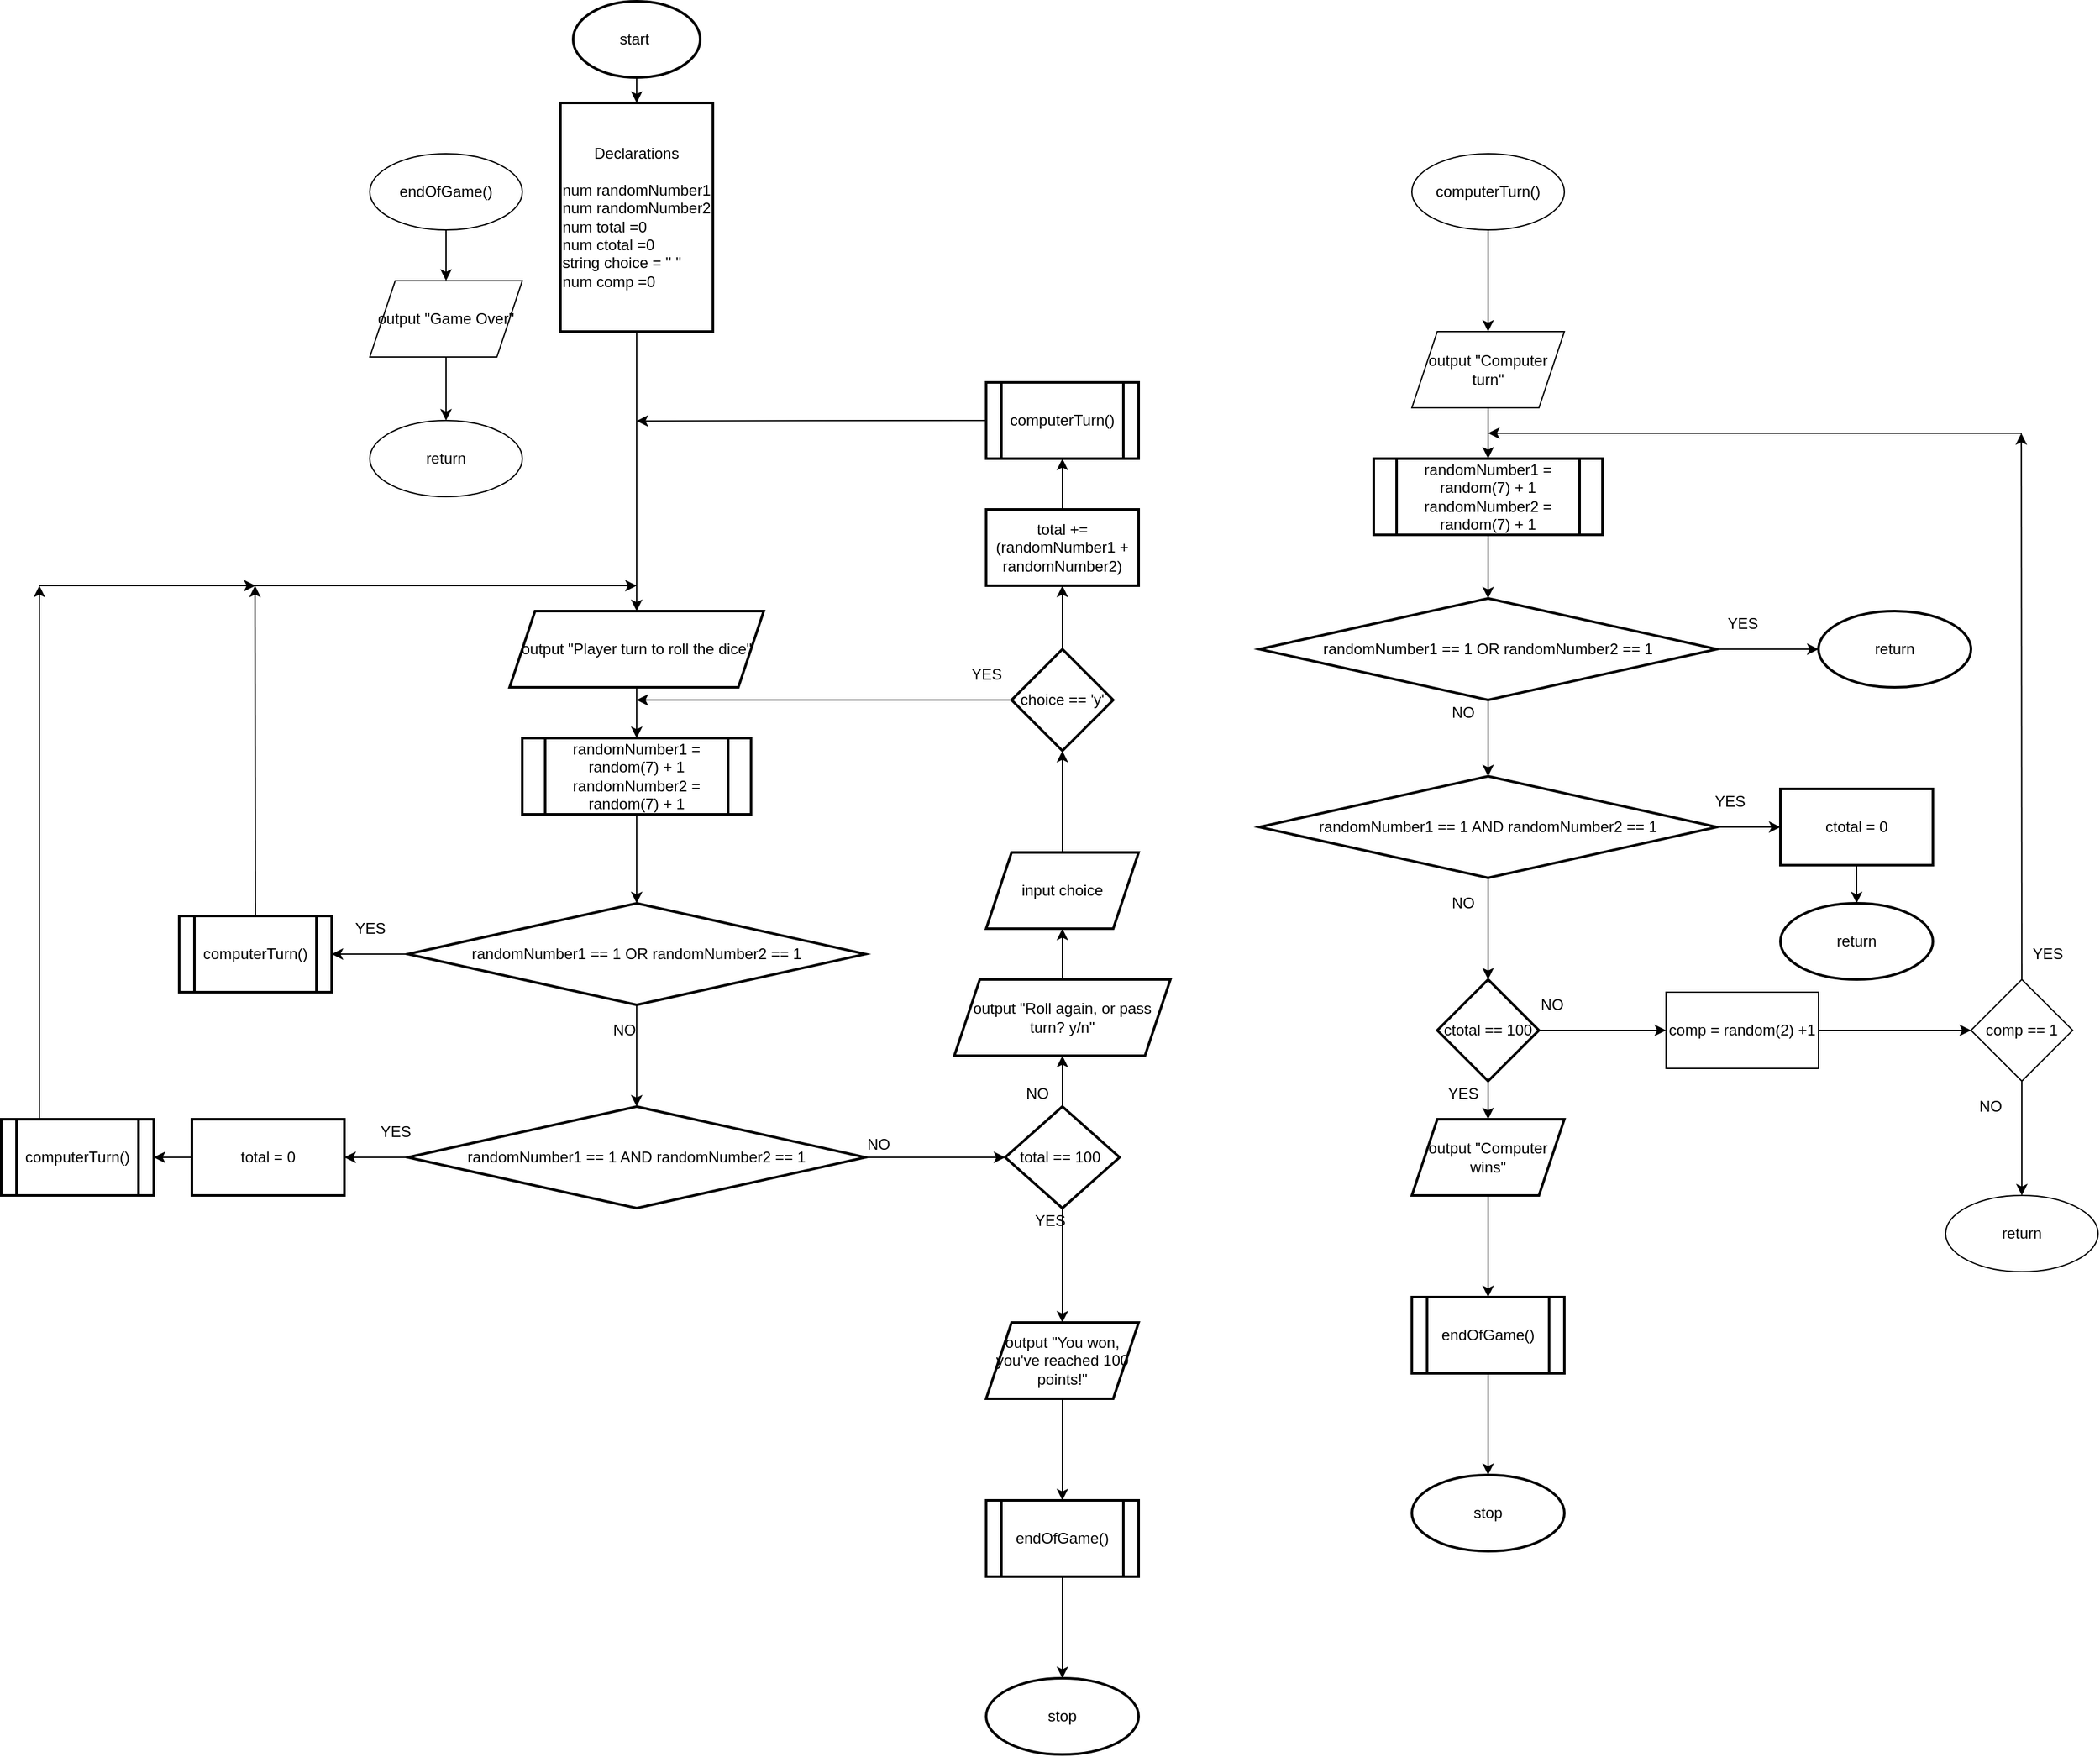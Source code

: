 <mxfile>
    <diagram id="3d-ELKWu3_N5qZV00DHY" name="Page-1">
        <mxGraphModel dx="2319" dy="2107" grid="1" gridSize="10" guides="1" tooltips="1" connect="1" arrows="1" fold="1" page="1" pageScale="1" pageWidth="850" pageHeight="1100" math="0" shadow="0">
            <root>
                <mxCell id="0"/>
                <mxCell id="1" parent="0"/>
                <mxCell id="2" value="" style="edgeStyle=none;html=1;" edge="1" parent="1" source="3" target="4">
                    <mxGeometry relative="1" as="geometry"/>
                </mxCell>
                <mxCell id="3" value="start&amp;nbsp;" style="strokeWidth=2;html=1;shape=mxgraph.flowchart.start_1;whiteSpace=wrap;" vertex="1" parent="1">
                    <mxGeometry x="340" y="-100" width="100" height="60" as="geometry"/>
                </mxCell>
                <mxCell id="4" value="Declarations&lt;br&gt;&lt;br&gt;num randomNumber1&lt;br&gt;num randomNumber2&lt;br&gt;&lt;div style=&quot;text-align: left&quot;&gt;num total =0&lt;/div&gt;&lt;div style=&quot;text-align: left&quot;&gt;num ctotal =0&lt;/div&gt;&lt;div style=&quot;text-align: left&quot;&gt;string choice = '' ''&lt;/div&gt;&lt;div style=&quot;text-align: left&quot;&gt;num comp =0&lt;/div&gt;" style="whiteSpace=wrap;html=1;strokeWidth=2;" vertex="1" parent="1">
                    <mxGeometry x="330" y="-20" width="120" height="180" as="geometry"/>
                </mxCell>
                <mxCell id="5" value="" style="edgeStyle=none;html=1;exitX=0.5;exitY=1;exitDx=0;exitDy=0;" edge="1" parent="1" target="7" source="4">
                    <mxGeometry relative="1" as="geometry">
                        <mxPoint x="390" y="340" as="sourcePoint"/>
                    </mxGeometry>
                </mxCell>
                <mxCell id="6" value="" style="edgeStyle=none;html=1;" edge="1" parent="1" source="7">
                    <mxGeometry relative="1" as="geometry">
                        <mxPoint x="390" y="480" as="targetPoint"/>
                    </mxGeometry>
                </mxCell>
                <mxCell id="7" value="output &quot;Player turn to roll the dice&quot;" style="shape=parallelogram;perimeter=parallelogramPerimeter;whiteSpace=wrap;html=1;fixedSize=1;strokeWidth=2;" vertex="1" parent="1">
                    <mxGeometry x="290" y="380" width="200" height="60" as="geometry"/>
                </mxCell>
                <mxCell id="37" value="" style="edgeStyle=none;html=1;" edge="1" parent="1" source="11" target="36">
                    <mxGeometry relative="1" as="geometry"/>
                </mxCell>
                <mxCell id="11" value="randomNumber1 = random(7) + 1&lt;br&gt;randomNumber2 = random(7) + 1" style="shape=process;whiteSpace=wrap;html=1;backgroundOutline=1;strokeWidth=2;" vertex="1" parent="1">
                    <mxGeometry x="300" y="480" width="180" height="60" as="geometry"/>
                </mxCell>
                <mxCell id="40" value="" style="edgeStyle=none;html=1;" edge="1" parent="1" source="36" target="39">
                    <mxGeometry relative="1" as="geometry"/>
                </mxCell>
                <mxCell id="45" value="" style="edgeStyle=none;html=1;" edge="1" parent="1" source="36" target="44">
                    <mxGeometry relative="1" as="geometry"/>
                </mxCell>
                <mxCell id="36" value="randomNumber1 == 1 OR randomNumber2 == 1" style="rhombus;whiteSpace=wrap;html=1;strokeWidth=2;" vertex="1" parent="1">
                    <mxGeometry x="210" y="610" width="360" height="80" as="geometry"/>
                </mxCell>
                <mxCell id="83" value="" style="edgeStyle=none;html=1;" edge="1" parent="1" source="38" target="82">
                    <mxGeometry relative="1" as="geometry"/>
                </mxCell>
                <mxCell id="38" value="computerTurn()" style="ellipse;whiteSpace=wrap;html=1;" vertex="1" parent="1">
                    <mxGeometry x="1000" y="20" width="120" height="60" as="geometry"/>
                </mxCell>
                <mxCell id="41" style="edgeStyle=none;html=1;exitX=0.5;exitY=0;exitDx=0;exitDy=0;" edge="1" parent="1" source="39">
                    <mxGeometry relative="1" as="geometry">
                        <mxPoint x="89.667" y="360" as="targetPoint"/>
                    </mxGeometry>
                </mxCell>
                <mxCell id="39" value="computerTurn()" style="shape=process;whiteSpace=wrap;html=1;backgroundOutline=1;strokeWidth=2;" vertex="1" parent="1">
                    <mxGeometry x="30" y="620" width="120" height="60" as="geometry"/>
                </mxCell>
                <mxCell id="42" value="" style="endArrow=classic;html=1;" edge="1" parent="1">
                    <mxGeometry width="50" height="50" relative="1" as="geometry">
                        <mxPoint x="90" y="360" as="sourcePoint"/>
                        <mxPoint x="390" y="360" as="targetPoint"/>
                    </mxGeometry>
                </mxCell>
                <mxCell id="43" value="YES" style="text;html=1;align=center;verticalAlign=middle;resizable=0;points=[];autosize=1;strokeColor=none;fillColor=none;" vertex="1" parent="1">
                    <mxGeometry x="160" y="620" width="40" height="20" as="geometry"/>
                </mxCell>
                <mxCell id="59" value="" style="edgeStyle=none;html=1;" edge="1" parent="1" source="44" target="58">
                    <mxGeometry relative="1" as="geometry"/>
                </mxCell>
                <mxCell id="93" value="" style="edgeStyle=none;html=1;" edge="1" parent="1" source="44" target="92">
                    <mxGeometry relative="1" as="geometry"/>
                </mxCell>
                <mxCell id="44" value="randomNumber1 == 1 AND randomNumber2 == 1" style="rhombus;whiteSpace=wrap;html=1;strokeWidth=2;" vertex="1" parent="1">
                    <mxGeometry x="210" y="770" width="360" height="80" as="geometry"/>
                </mxCell>
                <mxCell id="48" value="" style="edgeStyle=none;html=1;exitX=0.25;exitY=0;exitDx=0;exitDy=0;" edge="1" parent="1" source="46">
                    <mxGeometry relative="1" as="geometry">
                        <mxPoint x="-80" y="360" as="targetPoint"/>
                    </mxGeometry>
                </mxCell>
                <mxCell id="46" value="computerTurn()" style="shape=process;whiteSpace=wrap;html=1;backgroundOutline=1;strokeWidth=2;" vertex="1" parent="1">
                    <mxGeometry x="-110" y="780" width="120" height="60" as="geometry"/>
                </mxCell>
                <mxCell id="49" value="" style="endArrow=classic;html=1;" edge="1" parent="1">
                    <mxGeometry width="50" height="50" relative="1" as="geometry">
                        <mxPoint x="-80" y="360" as="sourcePoint"/>
                        <mxPoint x="90" y="360" as="targetPoint"/>
                    </mxGeometry>
                </mxCell>
                <mxCell id="50" value="YES" style="text;html=1;align=center;verticalAlign=middle;resizable=0;points=[];autosize=1;strokeColor=none;fillColor=none;" vertex="1" parent="1">
                    <mxGeometry x="180" y="780" width="40" height="20" as="geometry"/>
                </mxCell>
                <mxCell id="51" value="NO" style="text;html=1;align=center;verticalAlign=middle;resizable=0;points=[];autosize=1;strokeColor=none;fillColor=none;" vertex="1" parent="1">
                    <mxGeometry x="365" y="700" width="30" height="20" as="geometry"/>
                </mxCell>
                <mxCell id="55" value="" style="edgeStyle=none;html=1;" edge="1" parent="1" source="52" target="54">
                    <mxGeometry relative="1" as="geometry"/>
                </mxCell>
                <mxCell id="52" value="output &quot;Roll again, or pass turn? y/n&quot;" style="shape=parallelogram;perimeter=parallelogramPerimeter;whiteSpace=wrap;html=1;fixedSize=1;strokeWidth=2;" vertex="1" parent="1">
                    <mxGeometry x="640" y="670" width="170" height="60" as="geometry"/>
                </mxCell>
                <mxCell id="57" value="" style="edgeStyle=none;html=1;" edge="1" parent="1" source="54" target="56">
                    <mxGeometry relative="1" as="geometry"/>
                </mxCell>
                <mxCell id="54" value="input choice" style="shape=parallelogram;perimeter=parallelogramPerimeter;whiteSpace=wrap;html=1;fixedSize=1;strokeWidth=2;" vertex="1" parent="1">
                    <mxGeometry x="665" y="570" width="120" height="60" as="geometry"/>
                </mxCell>
                <mxCell id="65" style="edgeStyle=none;html=1;exitX=0;exitY=0.5;exitDx=0;exitDy=0;" edge="1" parent="1" source="56">
                    <mxGeometry relative="1" as="geometry">
                        <mxPoint x="390" y="450" as="targetPoint"/>
                    </mxGeometry>
                </mxCell>
                <mxCell id="78" value="" style="edgeStyle=none;html=1;" edge="1" parent="1" source="56" target="77">
                    <mxGeometry relative="1" as="geometry"/>
                </mxCell>
                <mxCell id="56" value="choice == 'y'" style="rhombus;whiteSpace=wrap;html=1;strokeWidth=2;" vertex="1" parent="1">
                    <mxGeometry x="685" y="410" width="80" height="80" as="geometry"/>
                </mxCell>
                <mxCell id="67" value="" style="edgeStyle=none;html=1;" edge="1" parent="1" source="58" target="52">
                    <mxGeometry relative="1" as="geometry"/>
                </mxCell>
                <mxCell id="70" value="" style="edgeStyle=none;html=1;" edge="1" parent="1" source="58" target="69">
                    <mxGeometry relative="1" as="geometry"/>
                </mxCell>
                <mxCell id="58" value="total == 100&amp;nbsp;" style="rhombus;whiteSpace=wrap;html=1;strokeWidth=2;" vertex="1" parent="1">
                    <mxGeometry x="680" y="770" width="90" height="80" as="geometry"/>
                </mxCell>
                <mxCell id="62" value="" style="edgeStyle=none;html=1;" edge="1" parent="1" source="60" target="61">
                    <mxGeometry relative="1" as="geometry"/>
                </mxCell>
                <mxCell id="60" value="endOfGame()" style="ellipse;whiteSpace=wrap;html=1;" vertex="1" parent="1">
                    <mxGeometry x="180" y="20" width="120" height="60" as="geometry"/>
                </mxCell>
                <mxCell id="64" value="" style="edgeStyle=none;html=1;" edge="1" parent="1" source="61" target="63">
                    <mxGeometry relative="1" as="geometry"/>
                </mxCell>
                <mxCell id="61" value="output &quot;Game Over&quot;" style="shape=parallelogram;perimeter=parallelogramPerimeter;whiteSpace=wrap;html=1;fixedSize=1;" vertex="1" parent="1">
                    <mxGeometry x="180" y="120" width="120" height="60" as="geometry"/>
                </mxCell>
                <mxCell id="63" value="return" style="ellipse;whiteSpace=wrap;html=1;" vertex="1" parent="1">
                    <mxGeometry x="180" y="230" width="120" height="60" as="geometry"/>
                </mxCell>
                <mxCell id="66" value="NO" style="text;html=1;align=center;verticalAlign=middle;resizable=0;points=[];autosize=1;strokeColor=none;fillColor=none;" vertex="1" parent="1">
                    <mxGeometry x="565" y="790" width="30" height="20" as="geometry"/>
                </mxCell>
                <mxCell id="68" value="NO" style="text;html=1;align=center;verticalAlign=middle;resizable=0;points=[];autosize=1;strokeColor=none;fillColor=none;" vertex="1" parent="1">
                    <mxGeometry x="690" y="750" width="30" height="20" as="geometry"/>
                </mxCell>
                <mxCell id="72" value="" style="edgeStyle=none;html=1;" edge="1" parent="1" source="69" target="71">
                    <mxGeometry relative="1" as="geometry"/>
                </mxCell>
                <mxCell id="69" value="output &quot;You won, you've reached 100 points!&quot;" style="shape=parallelogram;perimeter=parallelogramPerimeter;whiteSpace=wrap;html=1;fixedSize=1;strokeWidth=2;" vertex="1" parent="1">
                    <mxGeometry x="665" y="940" width="120" height="60" as="geometry"/>
                </mxCell>
                <mxCell id="74" value="" style="edgeStyle=none;html=1;" edge="1" parent="1" source="71" target="73">
                    <mxGeometry relative="1" as="geometry"/>
                </mxCell>
                <mxCell id="71" value="endOfGame()" style="shape=process;whiteSpace=wrap;html=1;backgroundOutline=1;strokeWidth=2;" vertex="1" parent="1">
                    <mxGeometry x="665" y="1080" width="120" height="60" as="geometry"/>
                </mxCell>
                <mxCell id="73" value="stop" style="ellipse;whiteSpace=wrap;html=1;strokeWidth=2;" vertex="1" parent="1">
                    <mxGeometry x="665" y="1220" width="120" height="60" as="geometry"/>
                </mxCell>
                <mxCell id="75" value="YES" style="text;html=1;align=center;verticalAlign=middle;resizable=0;points=[];autosize=1;strokeColor=none;fillColor=none;" vertex="1" parent="1">
                    <mxGeometry x="695" y="850" width="40" height="20" as="geometry"/>
                </mxCell>
                <mxCell id="76" value="YES" style="text;html=1;align=center;verticalAlign=middle;resizable=0;points=[];autosize=1;strokeColor=none;fillColor=none;" vertex="1" parent="1">
                    <mxGeometry x="645" y="420" width="40" height="20" as="geometry"/>
                </mxCell>
                <mxCell id="80" value="" style="edgeStyle=none;html=1;" edge="1" parent="1" source="77" target="79">
                    <mxGeometry relative="1" as="geometry"/>
                </mxCell>
                <mxCell id="77" value="total += (randomNumber1 + randomNumber2)" style="whiteSpace=wrap;html=1;strokeWidth=2;" vertex="1" parent="1">
                    <mxGeometry x="665" y="300" width="120" height="60" as="geometry"/>
                </mxCell>
                <mxCell id="81" style="edgeStyle=none;html=1;exitX=0;exitY=0.5;exitDx=0;exitDy=0;" edge="1" parent="1" source="79">
                    <mxGeometry relative="1" as="geometry">
                        <mxPoint x="390" y="230.333" as="targetPoint"/>
                    </mxGeometry>
                </mxCell>
                <mxCell id="79" value="computerTurn()" style="shape=process;whiteSpace=wrap;html=1;backgroundOutline=1;strokeWidth=2;" vertex="1" parent="1">
                    <mxGeometry x="665" y="200" width="120" height="60" as="geometry"/>
                </mxCell>
                <mxCell id="85" value="" style="edgeStyle=none;html=1;" edge="1" parent="1" source="82" target="84">
                    <mxGeometry relative="1" as="geometry"/>
                </mxCell>
                <mxCell id="82" value="output &quot;Computer turn&quot;" style="shape=parallelogram;perimeter=parallelogramPerimeter;whiteSpace=wrap;html=1;fixedSize=1;" vertex="1" parent="1">
                    <mxGeometry x="1000" y="160" width="120" height="60" as="geometry"/>
                </mxCell>
                <mxCell id="87" value="" style="edgeStyle=none;html=1;" edge="1" parent="1" source="84" target="86">
                    <mxGeometry relative="1" as="geometry"/>
                </mxCell>
                <mxCell id="84" value="randomNumber1 = random(7) + 1&lt;br&gt;randomNumber2 = random(7) + 1" style="shape=process;whiteSpace=wrap;html=1;backgroundOutline=1;strokeWidth=2;" vertex="1" parent="1">
                    <mxGeometry x="970" y="260" width="180" height="60" as="geometry"/>
                </mxCell>
                <mxCell id="89" value="" style="edgeStyle=none;html=1;" edge="1" parent="1" source="86" target="88">
                    <mxGeometry relative="1" as="geometry"/>
                </mxCell>
                <mxCell id="91" value="" style="edgeStyle=none;html=1;" edge="1" parent="1" source="86" target="90">
                    <mxGeometry relative="1" as="geometry"/>
                </mxCell>
                <mxCell id="86" value="randomNumber1 == 1 OR randomNumber2 == 1" style="rhombus;whiteSpace=wrap;html=1;strokeWidth=2;" vertex="1" parent="1">
                    <mxGeometry x="880" y="370" width="360" height="80" as="geometry"/>
                </mxCell>
                <mxCell id="96" value="" style="edgeStyle=none;html=1;" edge="1" parent="1" source="88" target="95">
                    <mxGeometry relative="1" as="geometry"/>
                </mxCell>
                <mxCell id="103" value="" style="edgeStyle=none;html=1;" edge="1" parent="1" source="88" target="102">
                    <mxGeometry relative="1" as="geometry"/>
                </mxCell>
                <mxCell id="88" value="randomNumber1 == 1 AND randomNumber2 == 1" style="rhombus;whiteSpace=wrap;html=1;strokeWidth=2;" vertex="1" parent="1">
                    <mxGeometry x="880" y="510" width="360" height="80" as="geometry"/>
                </mxCell>
                <mxCell id="90" value="return" style="ellipse;whiteSpace=wrap;html=1;strokeWidth=2;" vertex="1" parent="1">
                    <mxGeometry x="1320" y="380" width="120" height="60" as="geometry"/>
                </mxCell>
                <mxCell id="94" value="" style="edgeStyle=none;html=1;" edge="1" parent="1" source="92" target="46">
                    <mxGeometry relative="1" as="geometry"/>
                </mxCell>
                <mxCell id="92" value="total = 0" style="whiteSpace=wrap;html=1;strokeWidth=2;" vertex="1" parent="1">
                    <mxGeometry x="40" y="780" width="120" height="60" as="geometry"/>
                </mxCell>
                <mxCell id="98" value="" style="edgeStyle=none;html=1;" edge="1" parent="1" source="95" target="97">
                    <mxGeometry relative="1" as="geometry"/>
                </mxCell>
                <mxCell id="95" value="ctotal = 0" style="whiteSpace=wrap;html=1;strokeWidth=2;" vertex="1" parent="1">
                    <mxGeometry x="1290" y="520" width="120" height="60" as="geometry"/>
                </mxCell>
                <mxCell id="97" value="return" style="ellipse;whiteSpace=wrap;html=1;strokeWidth=2;" vertex="1" parent="1">
                    <mxGeometry x="1290" y="610" width="120" height="60" as="geometry"/>
                </mxCell>
                <mxCell id="99" value="YES" style="text;html=1;align=center;verticalAlign=middle;resizable=0;points=[];autosize=1;strokeColor=none;fillColor=none;" vertex="1" parent="1">
                    <mxGeometry x="1240" y="380" width="40" height="20" as="geometry"/>
                </mxCell>
                <mxCell id="100" value="NO" style="text;html=1;align=center;verticalAlign=middle;resizable=0;points=[];autosize=1;strokeColor=none;fillColor=none;" vertex="1" parent="1">
                    <mxGeometry x="1025" y="450" width="30" height="20" as="geometry"/>
                </mxCell>
                <mxCell id="101" value="YES" style="text;html=1;align=center;verticalAlign=middle;resizable=0;points=[];autosize=1;strokeColor=none;fillColor=none;" vertex="1" parent="1">
                    <mxGeometry x="1230" y="520" width="40" height="20" as="geometry"/>
                </mxCell>
                <mxCell id="106" value="" style="edgeStyle=none;html=1;" edge="1" parent="1" source="102" target="105">
                    <mxGeometry relative="1" as="geometry"/>
                </mxCell>
                <mxCell id="113" value="" style="edgeStyle=none;html=1;entryX=0;entryY=0.5;entryDx=0;entryDy=0;" edge="1" parent="1" source="102" target="115">
                    <mxGeometry relative="1" as="geometry">
                        <mxPoint x="1160.0" y="710" as="targetPoint"/>
                    </mxGeometry>
                </mxCell>
                <mxCell id="102" value="ctotal == 100" style="rhombus;whiteSpace=wrap;html=1;strokeWidth=2;" vertex="1" parent="1">
                    <mxGeometry x="1020" y="670" width="80" height="80" as="geometry"/>
                </mxCell>
                <mxCell id="104" value="NO" style="text;html=1;align=center;verticalAlign=middle;resizable=0;points=[];autosize=1;strokeColor=none;fillColor=none;" vertex="1" parent="1">
                    <mxGeometry x="1025" y="600" width="30" height="20" as="geometry"/>
                </mxCell>
                <mxCell id="108" value="" style="edgeStyle=none;html=1;" edge="1" parent="1" source="105" target="107">
                    <mxGeometry relative="1" as="geometry"/>
                </mxCell>
                <mxCell id="105" value="output &quot;Computer wins&quot;" style="shape=parallelogram;perimeter=parallelogramPerimeter;whiteSpace=wrap;html=1;fixedSize=1;strokeWidth=2;" vertex="1" parent="1">
                    <mxGeometry x="1000" y="780" width="120" height="60" as="geometry"/>
                </mxCell>
                <mxCell id="110" value="" style="edgeStyle=none;html=1;" edge="1" parent="1" source="107" target="109">
                    <mxGeometry relative="1" as="geometry"/>
                </mxCell>
                <mxCell id="107" value="endOfGame()" style="shape=process;whiteSpace=wrap;html=1;backgroundOutline=1;strokeWidth=2;" vertex="1" parent="1">
                    <mxGeometry x="1000" y="920" width="120" height="60" as="geometry"/>
                </mxCell>
                <mxCell id="109" value="stop" style="ellipse;whiteSpace=wrap;html=1;strokeWidth=2;" vertex="1" parent="1">
                    <mxGeometry x="1000" y="1060" width="120" height="60" as="geometry"/>
                </mxCell>
                <mxCell id="111" value="YES" style="text;html=1;align=center;verticalAlign=middle;resizable=0;points=[];autosize=1;strokeColor=none;fillColor=none;" vertex="1" parent="1">
                    <mxGeometry x="1020" y="750" width="40" height="20" as="geometry"/>
                </mxCell>
                <mxCell id="114" value="NO" style="text;html=1;align=center;verticalAlign=middle;resizable=0;points=[];autosize=1;strokeColor=none;fillColor=none;" vertex="1" parent="1">
                    <mxGeometry x="1095" y="680" width="30" height="20" as="geometry"/>
                </mxCell>
                <mxCell id="117" value="" style="edgeStyle=none;html=1;" edge="1" parent="1" source="115" target="116">
                    <mxGeometry relative="1" as="geometry"/>
                </mxCell>
                <mxCell id="115" value="comp = random(2) +1" style="whiteSpace=wrap;html=1;" vertex="1" parent="1">
                    <mxGeometry x="1200" y="680" width="120" height="60" as="geometry"/>
                </mxCell>
                <mxCell id="119" value="" style="edgeStyle=none;html=1;" edge="1" parent="1" source="116" target="118">
                    <mxGeometry relative="1" as="geometry"/>
                </mxCell>
                <mxCell id="122" style="edgeStyle=none;html=1;exitX=0.5;exitY=0;exitDx=0;exitDy=0;" edge="1" parent="1" source="116">
                    <mxGeometry relative="1" as="geometry">
                        <mxPoint x="1479.571" y="240" as="targetPoint"/>
                    </mxGeometry>
                </mxCell>
                <mxCell id="116" value="comp == 1" style="rhombus;whiteSpace=wrap;html=1;" vertex="1" parent="1">
                    <mxGeometry x="1440" y="670" width="80" height="80" as="geometry"/>
                </mxCell>
                <mxCell id="118" value="return" style="ellipse;whiteSpace=wrap;html=1;" vertex="1" parent="1">
                    <mxGeometry x="1420" y="840" width="120" height="60" as="geometry"/>
                </mxCell>
                <mxCell id="120" value="NO" style="text;html=1;align=center;verticalAlign=middle;resizable=0;points=[];autosize=1;strokeColor=none;fillColor=none;" vertex="1" parent="1">
                    <mxGeometry x="1440" y="760" width="30" height="20" as="geometry"/>
                </mxCell>
                <mxCell id="123" value="" style="endArrow=classic;html=1;" edge="1" parent="1">
                    <mxGeometry width="50" height="50" relative="1" as="geometry">
                        <mxPoint x="1480" y="240" as="sourcePoint"/>
                        <mxPoint x="1060" y="240" as="targetPoint"/>
                    </mxGeometry>
                </mxCell>
                <mxCell id="124" value="YES" style="text;html=1;align=center;verticalAlign=middle;resizable=0;points=[];autosize=1;strokeColor=none;fillColor=none;" vertex="1" parent="1">
                    <mxGeometry x="1480" y="640" width="40" height="20" as="geometry"/>
                </mxCell>
            </root>
        </mxGraphModel>
    </diagram>
</mxfile>
